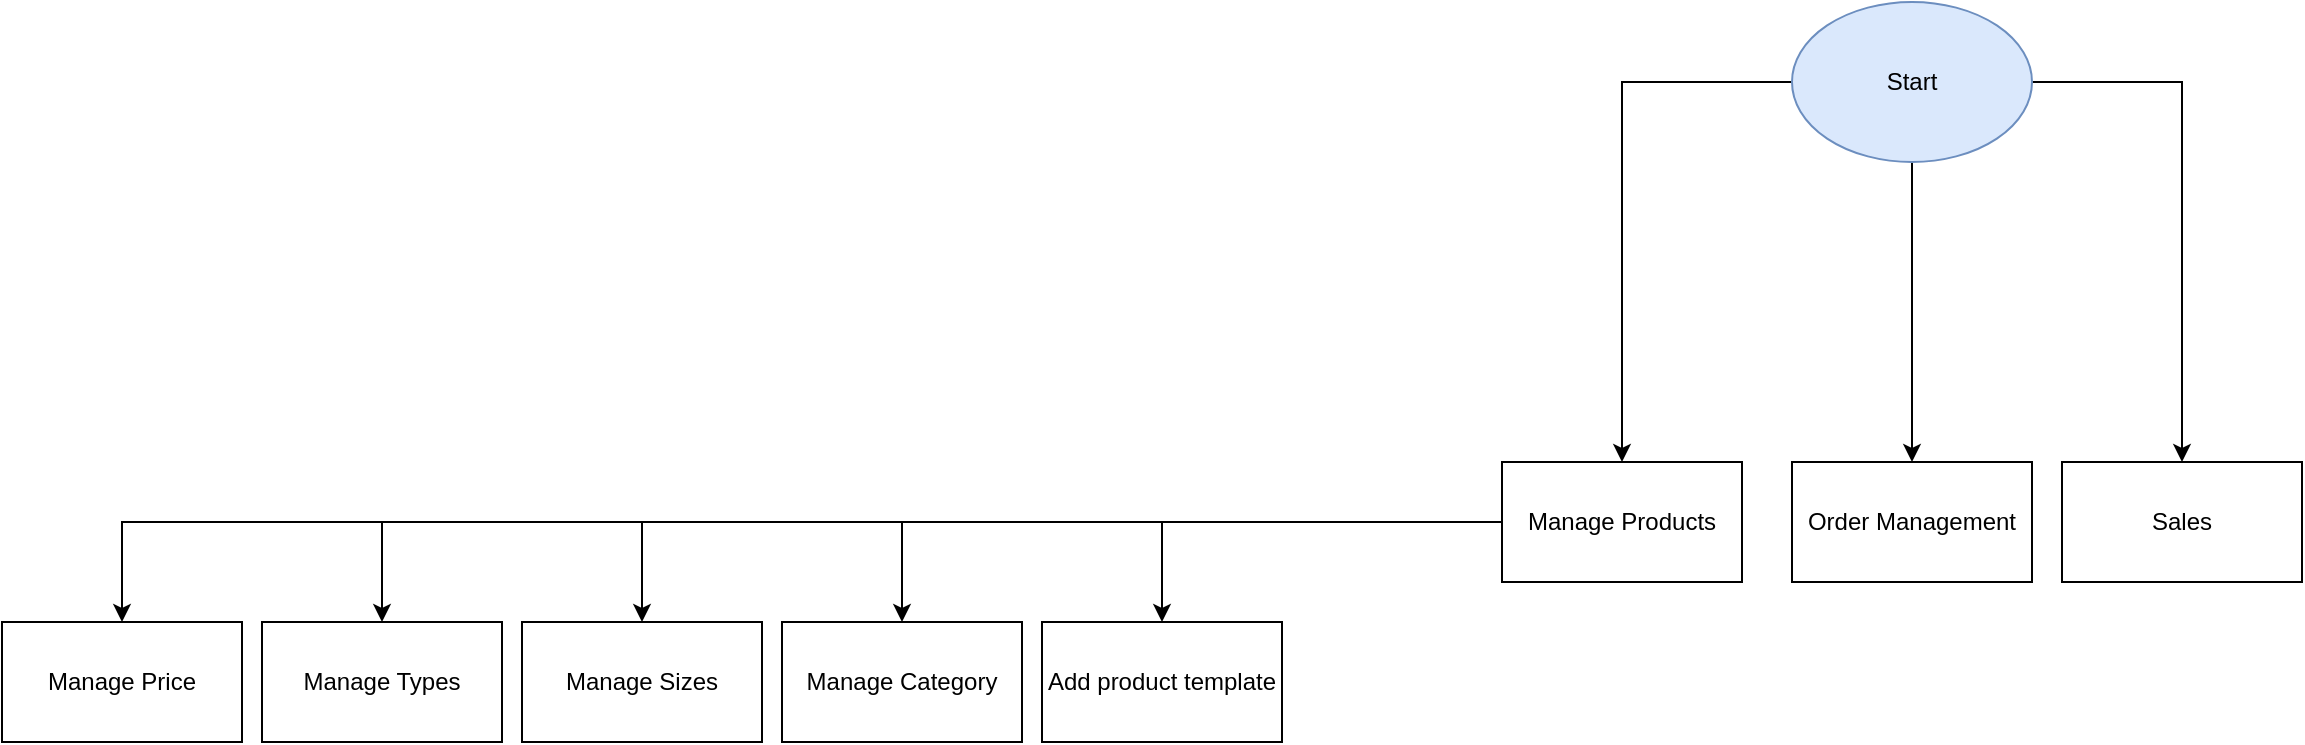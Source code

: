<mxfile version="24.7.8">
  <diagram name="Page-1" id="MqoTnSEVsl-rXakH-yH3">
    <mxGraphModel dx="2101" dy="817" grid="1" gridSize="10" guides="1" tooltips="1" connect="1" arrows="1" fold="1" page="1" pageScale="1" pageWidth="850" pageHeight="1100" math="0" shadow="0">
      <root>
        <mxCell id="0" />
        <mxCell id="1" parent="0" />
        <mxCell id="0HU3IqaEFPvhOOvqlTvy-2" style="edgeStyle=orthogonalEdgeStyle;rounded=0;orthogonalLoop=1;jettySize=auto;html=1;" edge="1" parent="1" source="kpxDId4zC_8ZaGOqemX6-2" target="kpxDId4zC_8ZaGOqemX6-5">
          <mxGeometry relative="1" as="geometry">
            <Array as="points">
              <mxPoint x="280" y="120" />
            </Array>
          </mxGeometry>
        </mxCell>
        <mxCell id="0HU3IqaEFPvhOOvqlTvy-3" style="edgeStyle=orthogonalEdgeStyle;rounded=0;orthogonalLoop=1;jettySize=auto;html=1;" edge="1" parent="1" source="kpxDId4zC_8ZaGOqemX6-2" target="Qx7odAM8WN_eFVLflrJO-14">
          <mxGeometry relative="1" as="geometry" />
        </mxCell>
        <mxCell id="0HU3IqaEFPvhOOvqlTvy-4" style="edgeStyle=orthogonalEdgeStyle;rounded=0;orthogonalLoop=1;jettySize=auto;html=1;" edge="1" parent="1" source="kpxDId4zC_8ZaGOqemX6-2" target="Qx7odAM8WN_eFVLflrJO-16">
          <mxGeometry relative="1" as="geometry" />
        </mxCell>
        <mxCell id="kpxDId4zC_8ZaGOqemX6-2" value="Start" style="ellipse;whiteSpace=wrap;html=1;fillColor=#dae8fc;strokeColor=#6c8ebf;" parent="1" vertex="1">
          <mxGeometry x="365" y="80" width="120" height="80" as="geometry" />
        </mxCell>
        <mxCell id="Qx7odAM8WN_eFVLflrJO-7" style="edgeStyle=orthogonalEdgeStyle;rounded=0;orthogonalLoop=1;jettySize=auto;html=1;" parent="1" source="kpxDId4zC_8ZaGOqemX6-5" target="Qx7odAM8WN_eFVLflrJO-6" edge="1">
          <mxGeometry relative="1" as="geometry" />
        </mxCell>
        <mxCell id="Qx7odAM8WN_eFVLflrJO-8" style="edgeStyle=orthogonalEdgeStyle;rounded=0;orthogonalLoop=1;jettySize=auto;html=1;" parent="1" source="kpxDId4zC_8ZaGOqemX6-5" target="Qx7odAM8WN_eFVLflrJO-4" edge="1">
          <mxGeometry relative="1" as="geometry" />
        </mxCell>
        <mxCell id="Qx7odAM8WN_eFVLflrJO-9" style="edgeStyle=orthogonalEdgeStyle;rounded=0;orthogonalLoop=1;jettySize=auto;html=1;" parent="1" source="kpxDId4zC_8ZaGOqemX6-5" target="Qx7odAM8WN_eFVLflrJO-5" edge="1">
          <mxGeometry relative="1" as="geometry" />
        </mxCell>
        <mxCell id="Qx7odAM8WN_eFVLflrJO-11" style="edgeStyle=orthogonalEdgeStyle;rounded=0;orthogonalLoop=1;jettySize=auto;html=1;" parent="1" source="kpxDId4zC_8ZaGOqemX6-5" target="Qx7odAM8WN_eFVLflrJO-10" edge="1">
          <mxGeometry relative="1" as="geometry" />
        </mxCell>
        <mxCell id="Qx7odAM8WN_eFVLflrJO-24" style="edgeStyle=orthogonalEdgeStyle;rounded=0;orthogonalLoop=1;jettySize=auto;html=1;" parent="1" source="kpxDId4zC_8ZaGOqemX6-5" target="Qx7odAM8WN_eFVLflrJO-23" edge="1">
          <mxGeometry relative="1" as="geometry" />
        </mxCell>
        <mxCell id="kpxDId4zC_8ZaGOqemX6-5" value="Manage Products" style="rounded=0;whiteSpace=wrap;html=1;" parent="1" vertex="1">
          <mxGeometry x="220" y="310" width="120" height="60" as="geometry" />
        </mxCell>
        <mxCell id="Qx7odAM8WN_eFVLflrJO-4" value="Manage Category" style="rounded=0;whiteSpace=wrap;html=1;" parent="1" vertex="1">
          <mxGeometry x="-140" y="390" width="120" height="60" as="geometry" />
        </mxCell>
        <mxCell id="Qx7odAM8WN_eFVLflrJO-5" value="Manage Sizes" style="rounded=0;whiteSpace=wrap;html=1;" parent="1" vertex="1">
          <mxGeometry x="-270" y="390" width="120" height="60" as="geometry" />
        </mxCell>
        <mxCell id="Qx7odAM8WN_eFVLflrJO-6" value="Manage Types" style="rounded=0;whiteSpace=wrap;html=1;" parent="1" vertex="1">
          <mxGeometry x="-400" y="390" width="120" height="60" as="geometry" />
        </mxCell>
        <mxCell id="Qx7odAM8WN_eFVLflrJO-10" value="Manage Price" style="rounded=0;whiteSpace=wrap;html=1;" parent="1" vertex="1">
          <mxGeometry x="-530" y="390" width="120" height="60" as="geometry" />
        </mxCell>
        <mxCell id="Qx7odAM8WN_eFVLflrJO-14" value="Order Management" style="rounded=0;whiteSpace=wrap;html=1;" parent="1" vertex="1">
          <mxGeometry x="365" y="310" width="120" height="60" as="geometry" />
        </mxCell>
        <mxCell id="Qx7odAM8WN_eFVLflrJO-16" value="Sales" style="rounded=0;whiteSpace=wrap;html=1;" parent="1" vertex="1">
          <mxGeometry x="500" y="310" width="120" height="60" as="geometry" />
        </mxCell>
        <mxCell id="Qx7odAM8WN_eFVLflrJO-23" value="Add product template" style="rounded=0;whiteSpace=wrap;html=1;" parent="1" vertex="1">
          <mxGeometry x="-10" y="390" width="120" height="60" as="geometry" />
        </mxCell>
      </root>
    </mxGraphModel>
  </diagram>
</mxfile>
